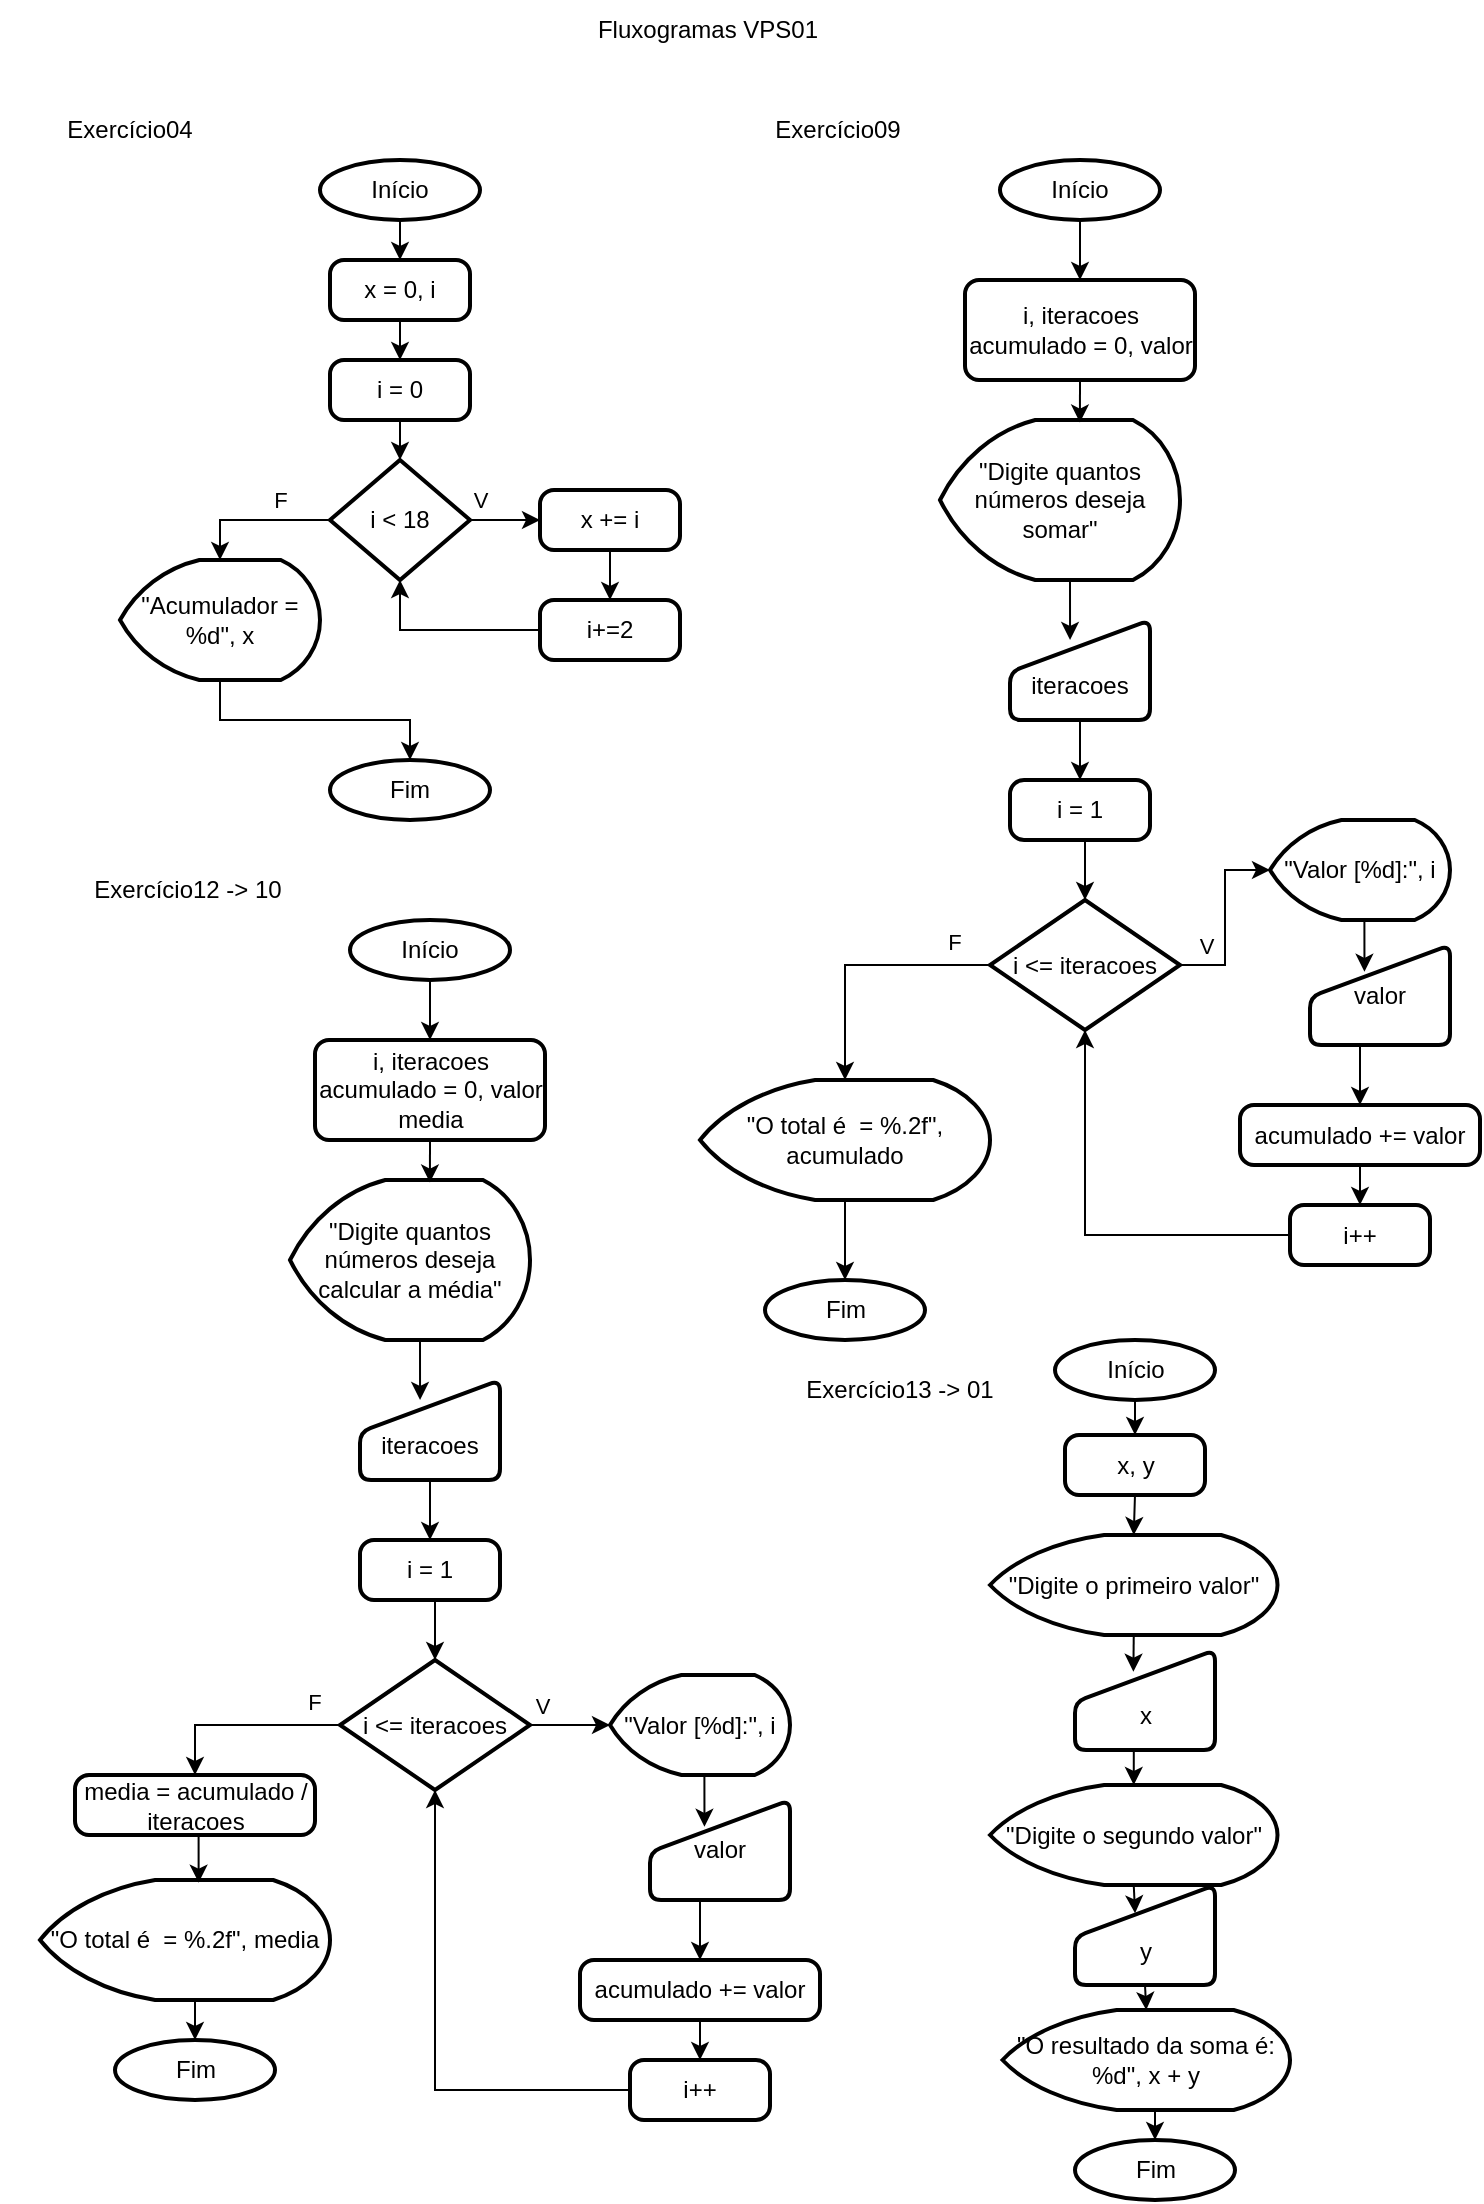<mxfile version="24.1.0" type="device">
  <diagram name="Página-1" id="20wIhAgXwrCOlTMMM4B0">
    <mxGraphModel dx="1195" dy="650" grid="1" gridSize="10" guides="1" tooltips="1" connect="1" arrows="1" fold="1" page="1" pageScale="1" pageWidth="827" pageHeight="1169" math="0" shadow="0">
      <root>
        <mxCell id="0" />
        <mxCell id="1" parent="0" />
        <mxCell id="RI59Vdfu-hfKsCAO-sGh-1" value="Fluxogramas VPS01" style="text;html=1;align=center;verticalAlign=middle;whiteSpace=wrap;rounded=0;" vertex="1" parent="1">
          <mxGeometry x="349" y="30" width="130" height="30" as="geometry" />
        </mxCell>
        <mxCell id="RI59Vdfu-hfKsCAO-sGh-2" value="Exercício04" style="text;html=1;align=center;verticalAlign=middle;whiteSpace=wrap;rounded=0;" vertex="1" parent="1">
          <mxGeometry x="60" y="80" width="130" height="30" as="geometry" />
        </mxCell>
        <mxCell id="RI59Vdfu-hfKsCAO-sGh-12" style="edgeStyle=orthogonalEdgeStyle;rounded=0;orthogonalLoop=1;jettySize=auto;html=1;exitX=0.5;exitY=1;exitDx=0;exitDy=0;exitPerimeter=0;entryX=0.5;entryY=0;entryDx=0;entryDy=0;" edge="1" parent="1" source="RI59Vdfu-hfKsCAO-sGh-5" target="RI59Vdfu-hfKsCAO-sGh-7">
          <mxGeometry relative="1" as="geometry" />
        </mxCell>
        <mxCell id="RI59Vdfu-hfKsCAO-sGh-5" value="Início" style="strokeWidth=2;html=1;shape=mxgraph.flowchart.start_1;whiteSpace=wrap;" vertex="1" parent="1">
          <mxGeometry x="220" y="110" width="80" height="30" as="geometry" />
        </mxCell>
        <mxCell id="RI59Vdfu-hfKsCAO-sGh-6" value="Fim" style="strokeWidth=2;html=1;shape=mxgraph.flowchart.start_1;whiteSpace=wrap;" vertex="1" parent="1">
          <mxGeometry x="225" y="410" width="80" height="30" as="geometry" />
        </mxCell>
        <mxCell id="RI59Vdfu-hfKsCAO-sGh-14" style="edgeStyle=orthogonalEdgeStyle;rounded=0;orthogonalLoop=1;jettySize=auto;html=1;exitX=0.5;exitY=1;exitDx=0;exitDy=0;entryX=0.5;entryY=0;entryDx=0;entryDy=0;" edge="1" parent="1" source="RI59Vdfu-hfKsCAO-sGh-7" target="RI59Vdfu-hfKsCAO-sGh-8">
          <mxGeometry relative="1" as="geometry" />
        </mxCell>
        <mxCell id="RI59Vdfu-hfKsCAO-sGh-7" value="x = 0, i" style="rounded=1;whiteSpace=wrap;html=1;absoluteArcSize=1;arcSize=14;strokeWidth=2;" vertex="1" parent="1">
          <mxGeometry x="225" y="160" width="70" height="30" as="geometry" />
        </mxCell>
        <mxCell id="RI59Vdfu-hfKsCAO-sGh-8" value="i = 0" style="rounded=1;whiteSpace=wrap;html=1;absoluteArcSize=1;arcSize=14;strokeWidth=2;" vertex="1" parent="1">
          <mxGeometry x="225" y="210" width="70" height="30" as="geometry" />
        </mxCell>
        <mxCell id="RI59Vdfu-hfKsCAO-sGh-17" value="V" style="edgeStyle=orthogonalEdgeStyle;rounded=0;orthogonalLoop=1;jettySize=auto;html=1;exitX=1;exitY=0.5;exitDx=0;exitDy=0;exitPerimeter=0;entryX=0;entryY=0.5;entryDx=0;entryDy=0;" edge="1" parent="1" source="RI59Vdfu-hfKsCAO-sGh-10" target="RI59Vdfu-hfKsCAO-sGh-16">
          <mxGeometry x="-0.714" y="10" relative="1" as="geometry">
            <mxPoint as="offset" />
          </mxGeometry>
        </mxCell>
        <mxCell id="RI59Vdfu-hfKsCAO-sGh-10" value="i &amp;lt; 18" style="strokeWidth=2;html=1;shape=mxgraph.flowchart.decision;whiteSpace=wrap;" vertex="1" parent="1">
          <mxGeometry x="225" y="260" width="70" height="60" as="geometry" />
        </mxCell>
        <mxCell id="RI59Vdfu-hfKsCAO-sGh-11" value="i+=2" style="rounded=1;whiteSpace=wrap;html=1;absoluteArcSize=1;arcSize=14;strokeWidth=2;" vertex="1" parent="1">
          <mxGeometry x="330" y="330" width="70" height="30" as="geometry" />
        </mxCell>
        <mxCell id="RI59Vdfu-hfKsCAO-sGh-15" style="edgeStyle=orthogonalEdgeStyle;rounded=0;orthogonalLoop=1;jettySize=auto;html=1;exitX=0.5;exitY=1;exitDx=0;exitDy=0;entryX=0.5;entryY=0;entryDx=0;entryDy=0;entryPerimeter=0;" edge="1" parent="1" source="RI59Vdfu-hfKsCAO-sGh-8" target="RI59Vdfu-hfKsCAO-sGh-10">
          <mxGeometry relative="1" as="geometry" />
        </mxCell>
        <mxCell id="RI59Vdfu-hfKsCAO-sGh-18" style="edgeStyle=orthogonalEdgeStyle;rounded=0;orthogonalLoop=1;jettySize=auto;html=1;exitX=0.5;exitY=1;exitDx=0;exitDy=0;entryX=0.5;entryY=0;entryDx=0;entryDy=0;" edge="1" parent="1" source="RI59Vdfu-hfKsCAO-sGh-16" target="RI59Vdfu-hfKsCAO-sGh-11">
          <mxGeometry relative="1" as="geometry" />
        </mxCell>
        <mxCell id="RI59Vdfu-hfKsCAO-sGh-16" value="x += i" style="rounded=1;whiteSpace=wrap;html=1;absoluteArcSize=1;arcSize=14;strokeWidth=2;" vertex="1" parent="1">
          <mxGeometry x="330" y="275" width="70" height="30" as="geometry" />
        </mxCell>
        <mxCell id="RI59Vdfu-hfKsCAO-sGh-19" style="edgeStyle=orthogonalEdgeStyle;rounded=0;orthogonalLoop=1;jettySize=auto;html=1;exitX=0;exitY=0.5;exitDx=0;exitDy=0;entryX=0.5;entryY=1;entryDx=0;entryDy=0;entryPerimeter=0;" edge="1" parent="1" source="RI59Vdfu-hfKsCAO-sGh-11" target="RI59Vdfu-hfKsCAO-sGh-10">
          <mxGeometry relative="1" as="geometry" />
        </mxCell>
        <mxCell id="RI59Vdfu-hfKsCAO-sGh-20" value="F" style="edgeStyle=orthogonalEdgeStyle;rounded=0;orthogonalLoop=1;jettySize=auto;html=1;exitX=0;exitY=0.5;exitDx=0;exitDy=0;exitPerimeter=0;entryX=0.5;entryY=0;entryDx=0;entryDy=0;entryPerimeter=0;" edge="1" parent="1" source="RI59Vdfu-hfKsCAO-sGh-10" target="RI59Vdfu-hfKsCAO-sGh-21">
          <mxGeometry x="-0.333" y="-10" relative="1" as="geometry">
            <mxPoint as="offset" />
          </mxGeometry>
        </mxCell>
        <mxCell id="RI59Vdfu-hfKsCAO-sGh-21" value="&quot;Acumulador = %d&quot;, x" style="strokeWidth=2;html=1;shape=mxgraph.flowchart.display;whiteSpace=wrap;" vertex="1" parent="1">
          <mxGeometry x="120" y="310" width="100" height="60" as="geometry" />
        </mxCell>
        <mxCell id="RI59Vdfu-hfKsCAO-sGh-22" style="edgeStyle=orthogonalEdgeStyle;rounded=0;orthogonalLoop=1;jettySize=auto;html=1;exitX=0.5;exitY=1;exitDx=0;exitDy=0;exitPerimeter=0;entryX=0.5;entryY=0;entryDx=0;entryDy=0;entryPerimeter=0;" edge="1" parent="1" source="RI59Vdfu-hfKsCAO-sGh-21" target="RI59Vdfu-hfKsCAO-sGh-6">
          <mxGeometry relative="1" as="geometry" />
        </mxCell>
        <mxCell id="RI59Vdfu-hfKsCAO-sGh-23" value="Exercício09" style="text;html=1;align=center;verticalAlign=middle;whiteSpace=wrap;rounded=0;" vertex="1" parent="1">
          <mxGeometry x="414" y="80" width="130" height="30" as="geometry" />
        </mxCell>
        <mxCell id="RI59Vdfu-hfKsCAO-sGh-24" style="edgeStyle=orthogonalEdgeStyle;rounded=0;orthogonalLoop=1;jettySize=auto;html=1;exitX=0.5;exitY=1;exitDx=0;exitDy=0;exitPerimeter=0;entryX=0.5;entryY=0;entryDx=0;entryDy=0;" edge="1" parent="1" source="RI59Vdfu-hfKsCAO-sGh-25" target="RI59Vdfu-hfKsCAO-sGh-28">
          <mxGeometry relative="1" as="geometry" />
        </mxCell>
        <mxCell id="RI59Vdfu-hfKsCAO-sGh-25" value="Início" style="strokeWidth=2;html=1;shape=mxgraph.flowchart.start_1;whiteSpace=wrap;" vertex="1" parent="1">
          <mxGeometry x="560" y="110" width="80" height="30" as="geometry" />
        </mxCell>
        <mxCell id="RI59Vdfu-hfKsCAO-sGh-26" value="Fim" style="strokeWidth=2;html=1;shape=mxgraph.flowchart.start_1;whiteSpace=wrap;" vertex="1" parent="1">
          <mxGeometry x="442.5" y="670" width="80" height="30" as="geometry" />
        </mxCell>
        <mxCell id="RI59Vdfu-hfKsCAO-sGh-28" value="i, iteracoes&lt;div&gt;acumulado = 0, valor&lt;/div&gt;" style="rounded=1;whiteSpace=wrap;html=1;absoluteArcSize=1;arcSize=14;strokeWidth=2;" vertex="1" parent="1">
          <mxGeometry x="542.5" y="170" width="115" height="50" as="geometry" />
        </mxCell>
        <mxCell id="RI59Vdfu-hfKsCAO-sGh-29" value="i = 1" style="rounded=1;whiteSpace=wrap;html=1;absoluteArcSize=1;arcSize=14;strokeWidth=2;" vertex="1" parent="1">
          <mxGeometry x="565" y="420" width="70" height="30" as="geometry" />
        </mxCell>
        <mxCell id="RI59Vdfu-hfKsCAO-sGh-30" value="V" style="edgeStyle=orthogonalEdgeStyle;rounded=0;orthogonalLoop=1;jettySize=auto;html=1;exitX=1;exitY=0.5;exitDx=0;exitDy=0;exitPerimeter=0;entryX=0;entryY=0.5;entryDx=0;entryDy=0;entryPerimeter=0;" edge="1" parent="1" source="RI59Vdfu-hfKsCAO-sGh-31" target="RI59Vdfu-hfKsCAO-sGh-48">
          <mxGeometry x="-0.714" y="10" relative="1" as="geometry">
            <mxPoint as="offset" />
            <mxPoint x="670" y="530" as="targetPoint" />
          </mxGeometry>
        </mxCell>
        <mxCell id="RI59Vdfu-hfKsCAO-sGh-31" value="i &amp;lt;= iteracoes" style="strokeWidth=2;html=1;shape=mxgraph.flowchart.decision;whiteSpace=wrap;" vertex="1" parent="1">
          <mxGeometry x="555" y="480" width="95" height="65" as="geometry" />
        </mxCell>
        <mxCell id="RI59Vdfu-hfKsCAO-sGh-32" value="i++" style="rounded=1;whiteSpace=wrap;html=1;absoluteArcSize=1;arcSize=14;strokeWidth=2;" vertex="1" parent="1">
          <mxGeometry x="705" y="632.5" width="70" height="30" as="geometry" />
        </mxCell>
        <mxCell id="RI59Vdfu-hfKsCAO-sGh-33" style="edgeStyle=orthogonalEdgeStyle;rounded=0;orthogonalLoop=1;jettySize=auto;html=1;exitX=0.5;exitY=1;exitDx=0;exitDy=0;entryX=0.5;entryY=0;entryDx=0;entryDy=0;entryPerimeter=0;" edge="1" parent="1" source="RI59Vdfu-hfKsCAO-sGh-29" target="RI59Vdfu-hfKsCAO-sGh-31">
          <mxGeometry relative="1" as="geometry">
            <mxPoint x="600.0" y="455" as="sourcePoint" />
          </mxGeometry>
        </mxCell>
        <mxCell id="RI59Vdfu-hfKsCAO-sGh-36" style="edgeStyle=orthogonalEdgeStyle;rounded=0;orthogonalLoop=1;jettySize=auto;html=1;exitX=0;exitY=0.5;exitDx=0;exitDy=0;entryX=0.5;entryY=1;entryDx=0;entryDy=0;entryPerimeter=0;" edge="1" parent="1" source="RI59Vdfu-hfKsCAO-sGh-32" target="RI59Vdfu-hfKsCAO-sGh-31">
          <mxGeometry relative="1" as="geometry" />
        </mxCell>
        <mxCell id="RI59Vdfu-hfKsCAO-sGh-37" value="F" style="edgeStyle=orthogonalEdgeStyle;rounded=0;orthogonalLoop=1;jettySize=auto;html=1;exitX=0;exitY=0.5;exitDx=0;exitDy=0;exitPerimeter=0;entryX=0.5;entryY=0;entryDx=0;entryDy=0;entryPerimeter=0;" edge="1" parent="1" source="RI59Vdfu-hfKsCAO-sGh-31" target="RI59Vdfu-hfKsCAO-sGh-38">
          <mxGeometry x="-0.721" y="-12" relative="1" as="geometry">
            <mxPoint as="offset" />
          </mxGeometry>
        </mxCell>
        <mxCell id="RI59Vdfu-hfKsCAO-sGh-38" value="&quot;O total é&amp;nbsp; = %.2f&quot;, acumulado" style="strokeWidth=2;html=1;shape=mxgraph.flowchart.display;whiteSpace=wrap;" vertex="1" parent="1">
          <mxGeometry x="410" y="570" width="145" height="60" as="geometry" />
        </mxCell>
        <mxCell id="RI59Vdfu-hfKsCAO-sGh-39" style="edgeStyle=orthogonalEdgeStyle;rounded=0;orthogonalLoop=1;jettySize=auto;html=1;exitX=0.5;exitY=1;exitDx=0;exitDy=0;exitPerimeter=0;entryX=0.5;entryY=0;entryDx=0;entryDy=0;entryPerimeter=0;" edge="1" parent="1" source="RI59Vdfu-hfKsCAO-sGh-38" target="RI59Vdfu-hfKsCAO-sGh-26">
          <mxGeometry relative="1" as="geometry">
            <mxPoint x="515.0" y="710" as="sourcePoint" />
          </mxGeometry>
        </mxCell>
        <mxCell id="RI59Vdfu-hfKsCAO-sGh-44" style="edgeStyle=orthogonalEdgeStyle;rounded=0;orthogonalLoop=1;jettySize=auto;html=1;exitX=0.5;exitY=1;exitDx=0;exitDy=0;exitPerimeter=0;entryX=0.429;entryY=0.2;entryDx=0;entryDy=0;entryPerimeter=0;" edge="1" parent="1" source="RI59Vdfu-hfKsCAO-sGh-40" target="RI59Vdfu-hfKsCAO-sGh-45">
          <mxGeometry relative="1" as="geometry" />
        </mxCell>
        <mxCell id="RI59Vdfu-hfKsCAO-sGh-40" value="&quot;Digite quantos números deseja somar&quot;" style="strokeWidth=2;html=1;shape=mxgraph.flowchart.display;whiteSpace=wrap;" vertex="1" parent="1">
          <mxGeometry x="530" y="240" width="120" height="80" as="geometry" />
        </mxCell>
        <mxCell id="RI59Vdfu-hfKsCAO-sGh-43" style="edgeStyle=orthogonalEdgeStyle;rounded=0;orthogonalLoop=1;jettySize=auto;html=1;exitX=0.5;exitY=1;exitDx=0;exitDy=0;entryX=0.583;entryY=0.016;entryDx=0;entryDy=0;entryPerimeter=0;" edge="1" parent="1" source="RI59Vdfu-hfKsCAO-sGh-28" target="RI59Vdfu-hfKsCAO-sGh-40">
          <mxGeometry relative="1" as="geometry" />
        </mxCell>
        <mxCell id="RI59Vdfu-hfKsCAO-sGh-47" style="edgeStyle=orthogonalEdgeStyle;rounded=0;orthogonalLoop=1;jettySize=auto;html=1;entryX=0.5;entryY=0;entryDx=0;entryDy=0;" edge="1" parent="1" source="RI59Vdfu-hfKsCAO-sGh-45" target="RI59Vdfu-hfKsCAO-sGh-29">
          <mxGeometry relative="1" as="geometry" />
        </mxCell>
        <mxCell id="RI59Vdfu-hfKsCAO-sGh-45" value="&lt;div&gt;&lt;br&gt;&lt;/div&gt;&lt;div&gt;&lt;span style=&quot;background-color: initial;&quot;&gt;iteracoes&lt;/span&gt;&lt;br&gt;&lt;/div&gt;" style="html=1;strokeWidth=2;shape=manualInput;whiteSpace=wrap;rounded=1;size=26;arcSize=11;" vertex="1" parent="1">
          <mxGeometry x="565" y="340" width="70" height="50" as="geometry" />
        </mxCell>
        <mxCell id="RI59Vdfu-hfKsCAO-sGh-48" value="&quot;Valor [%d]:&quot;, i" style="strokeWidth=2;html=1;shape=mxgraph.flowchart.display;whiteSpace=wrap;" vertex="1" parent="1">
          <mxGeometry x="695" y="440" width="90" height="50" as="geometry" />
        </mxCell>
        <mxCell id="RI59Vdfu-hfKsCAO-sGh-51" style="edgeStyle=orthogonalEdgeStyle;rounded=0;orthogonalLoop=1;jettySize=auto;html=1;exitX=0.5;exitY=1;exitDx=0;exitDy=0;entryX=0.5;entryY=0;entryDx=0;entryDy=0;" edge="1" parent="1" source="RI59Vdfu-hfKsCAO-sGh-49" target="RI59Vdfu-hfKsCAO-sGh-50">
          <mxGeometry relative="1" as="geometry" />
        </mxCell>
        <mxCell id="RI59Vdfu-hfKsCAO-sGh-49" value="valor" style="html=1;strokeWidth=2;shape=manualInput;whiteSpace=wrap;rounded=1;size=26;arcSize=11;" vertex="1" parent="1">
          <mxGeometry x="715" y="502.5" width="70" height="50" as="geometry" />
        </mxCell>
        <mxCell id="RI59Vdfu-hfKsCAO-sGh-52" style="edgeStyle=orthogonalEdgeStyle;rounded=0;orthogonalLoop=1;jettySize=auto;html=1;exitX=0.5;exitY=1;exitDx=0;exitDy=0;entryX=0.5;entryY=0;entryDx=0;entryDy=0;" edge="1" parent="1" source="RI59Vdfu-hfKsCAO-sGh-50" target="RI59Vdfu-hfKsCAO-sGh-32">
          <mxGeometry relative="1" as="geometry" />
        </mxCell>
        <mxCell id="RI59Vdfu-hfKsCAO-sGh-50" value="acumulado += valor" style="rounded=1;whiteSpace=wrap;html=1;absoluteArcSize=1;arcSize=14;strokeWidth=2;" vertex="1" parent="1">
          <mxGeometry x="680" y="582.5" width="120" height="30" as="geometry" />
        </mxCell>
        <mxCell id="RI59Vdfu-hfKsCAO-sGh-53" style="edgeStyle=orthogonalEdgeStyle;rounded=0;orthogonalLoop=1;jettySize=auto;html=1;exitX=0.5;exitY=1;exitDx=0;exitDy=0;exitPerimeter=0;entryX=0.389;entryY=0.268;entryDx=0;entryDy=0;entryPerimeter=0;" edge="1" parent="1" source="RI59Vdfu-hfKsCAO-sGh-48" target="RI59Vdfu-hfKsCAO-sGh-49">
          <mxGeometry relative="1" as="geometry" />
        </mxCell>
        <mxCell id="RI59Vdfu-hfKsCAO-sGh-55" value="Exercício12 -&amp;gt; 10" style="text;html=1;align=center;verticalAlign=middle;whiteSpace=wrap;rounded=0;" vertex="1" parent="1">
          <mxGeometry x="89" y="460" width="130" height="30" as="geometry" />
        </mxCell>
        <mxCell id="RI59Vdfu-hfKsCAO-sGh-56" style="edgeStyle=orthogonalEdgeStyle;rounded=0;orthogonalLoop=1;jettySize=auto;html=1;exitX=0.5;exitY=1;exitDx=0;exitDy=0;exitPerimeter=0;entryX=0.5;entryY=0;entryDx=0;entryDy=0;" edge="1" parent="1" source="RI59Vdfu-hfKsCAO-sGh-57" target="RI59Vdfu-hfKsCAO-sGh-59">
          <mxGeometry relative="1" as="geometry" />
        </mxCell>
        <mxCell id="RI59Vdfu-hfKsCAO-sGh-57" value="Início" style="strokeWidth=2;html=1;shape=mxgraph.flowchart.start_1;whiteSpace=wrap;" vertex="1" parent="1">
          <mxGeometry x="235" y="490" width="80" height="30" as="geometry" />
        </mxCell>
        <mxCell id="RI59Vdfu-hfKsCAO-sGh-58" value="Fim" style="strokeWidth=2;html=1;shape=mxgraph.flowchart.start_1;whiteSpace=wrap;" vertex="1" parent="1">
          <mxGeometry x="117.5" y="1050" width="80" height="30" as="geometry" />
        </mxCell>
        <mxCell id="RI59Vdfu-hfKsCAO-sGh-59" value="i, iteracoes&lt;div&gt;acumulado = 0, valor&lt;/div&gt;&lt;div&gt;media&lt;/div&gt;" style="rounded=1;whiteSpace=wrap;html=1;absoluteArcSize=1;arcSize=14;strokeWidth=2;" vertex="1" parent="1">
          <mxGeometry x="217.5" y="550" width="115" height="50" as="geometry" />
        </mxCell>
        <mxCell id="RI59Vdfu-hfKsCAO-sGh-60" value="i = 1" style="rounded=1;whiteSpace=wrap;html=1;absoluteArcSize=1;arcSize=14;strokeWidth=2;" vertex="1" parent="1">
          <mxGeometry x="240" y="800" width="70" height="30" as="geometry" />
        </mxCell>
        <mxCell id="RI59Vdfu-hfKsCAO-sGh-61" value="V" style="edgeStyle=orthogonalEdgeStyle;rounded=0;orthogonalLoop=1;jettySize=auto;html=1;exitX=1;exitY=0.5;exitDx=0;exitDy=0;exitPerimeter=0;entryX=0;entryY=0.5;entryDx=0;entryDy=0;entryPerimeter=0;" edge="1" parent="1" source="RI59Vdfu-hfKsCAO-sGh-62" target="RI59Vdfu-hfKsCAO-sGh-74">
          <mxGeometry x="-0.714" y="10" relative="1" as="geometry">
            <mxPoint as="offset" />
            <mxPoint x="345" y="910" as="targetPoint" />
          </mxGeometry>
        </mxCell>
        <mxCell id="RI59Vdfu-hfKsCAO-sGh-62" value="i &amp;lt;= iteracoes" style="strokeWidth=2;html=1;shape=mxgraph.flowchart.decision;whiteSpace=wrap;" vertex="1" parent="1">
          <mxGeometry x="230" y="860" width="95" height="65" as="geometry" />
        </mxCell>
        <mxCell id="RI59Vdfu-hfKsCAO-sGh-63" value="i++" style="rounded=1;whiteSpace=wrap;html=1;absoluteArcSize=1;arcSize=14;strokeWidth=2;" vertex="1" parent="1">
          <mxGeometry x="375" y="1060" width="70" height="30" as="geometry" />
        </mxCell>
        <mxCell id="RI59Vdfu-hfKsCAO-sGh-64" style="edgeStyle=orthogonalEdgeStyle;rounded=0;orthogonalLoop=1;jettySize=auto;html=1;exitX=0.5;exitY=1;exitDx=0;exitDy=0;entryX=0.5;entryY=0;entryDx=0;entryDy=0;entryPerimeter=0;" edge="1" parent="1" source="RI59Vdfu-hfKsCAO-sGh-60" target="RI59Vdfu-hfKsCAO-sGh-62">
          <mxGeometry relative="1" as="geometry">
            <mxPoint x="275.0" y="835" as="sourcePoint" />
          </mxGeometry>
        </mxCell>
        <mxCell id="RI59Vdfu-hfKsCAO-sGh-65" style="edgeStyle=orthogonalEdgeStyle;rounded=0;orthogonalLoop=1;jettySize=auto;html=1;exitX=0;exitY=0.5;exitDx=0;exitDy=0;entryX=0.5;entryY=1;entryDx=0;entryDy=0;entryPerimeter=0;" edge="1" parent="1" source="RI59Vdfu-hfKsCAO-sGh-63" target="RI59Vdfu-hfKsCAO-sGh-62">
          <mxGeometry relative="1" as="geometry" />
        </mxCell>
        <mxCell id="RI59Vdfu-hfKsCAO-sGh-66" value="F" style="edgeStyle=orthogonalEdgeStyle;rounded=0;orthogonalLoop=1;jettySize=auto;html=1;exitX=0;exitY=0.5;exitDx=0;exitDy=0;exitPerimeter=0;entryX=0.5;entryY=0;entryDx=0;entryDy=0;" edge="1" parent="1" source="RI59Vdfu-hfKsCAO-sGh-62" target="RI59Vdfu-hfKsCAO-sGh-80">
          <mxGeometry x="-0.721" y="-12" relative="1" as="geometry">
            <mxPoint as="offset" />
          </mxGeometry>
        </mxCell>
        <mxCell id="RI59Vdfu-hfKsCAO-sGh-67" value="&quot;O total é&amp;nbsp; = %.2f&quot;, media" style="strokeWidth=2;html=1;shape=mxgraph.flowchart.display;whiteSpace=wrap;" vertex="1" parent="1">
          <mxGeometry x="80" y="970" width="145" height="60" as="geometry" />
        </mxCell>
        <mxCell id="RI59Vdfu-hfKsCAO-sGh-68" style="edgeStyle=orthogonalEdgeStyle;rounded=0;orthogonalLoop=1;jettySize=auto;html=1;exitX=0.5;exitY=1;exitDx=0;exitDy=0;exitPerimeter=0;entryX=0.5;entryY=0;entryDx=0;entryDy=0;entryPerimeter=0;" edge="1" parent="1" source="RI59Vdfu-hfKsCAO-sGh-67" target="RI59Vdfu-hfKsCAO-sGh-58">
          <mxGeometry relative="1" as="geometry">
            <mxPoint x="190.0" y="1090" as="sourcePoint" />
          </mxGeometry>
        </mxCell>
        <mxCell id="RI59Vdfu-hfKsCAO-sGh-69" style="edgeStyle=orthogonalEdgeStyle;rounded=0;orthogonalLoop=1;jettySize=auto;html=1;exitX=0.5;exitY=1;exitDx=0;exitDy=0;exitPerimeter=0;entryX=0.429;entryY=0.2;entryDx=0;entryDy=0;entryPerimeter=0;" edge="1" parent="1" source="RI59Vdfu-hfKsCAO-sGh-70" target="RI59Vdfu-hfKsCAO-sGh-73">
          <mxGeometry relative="1" as="geometry" />
        </mxCell>
        <mxCell id="RI59Vdfu-hfKsCAO-sGh-70" value="&quot;Digite quantos números deseja calcular a média&quot;" style="strokeWidth=2;html=1;shape=mxgraph.flowchart.display;whiteSpace=wrap;" vertex="1" parent="1">
          <mxGeometry x="205" y="620" width="120" height="80" as="geometry" />
        </mxCell>
        <mxCell id="RI59Vdfu-hfKsCAO-sGh-71" style="edgeStyle=orthogonalEdgeStyle;rounded=0;orthogonalLoop=1;jettySize=auto;html=1;exitX=0.5;exitY=1;exitDx=0;exitDy=0;entryX=0.583;entryY=0.016;entryDx=0;entryDy=0;entryPerimeter=0;" edge="1" parent="1" source="RI59Vdfu-hfKsCAO-sGh-59" target="RI59Vdfu-hfKsCAO-sGh-70">
          <mxGeometry relative="1" as="geometry" />
        </mxCell>
        <mxCell id="RI59Vdfu-hfKsCAO-sGh-72" style="edgeStyle=orthogonalEdgeStyle;rounded=0;orthogonalLoop=1;jettySize=auto;html=1;entryX=0.5;entryY=0;entryDx=0;entryDy=0;" edge="1" parent="1" source="RI59Vdfu-hfKsCAO-sGh-73" target="RI59Vdfu-hfKsCAO-sGh-60">
          <mxGeometry relative="1" as="geometry" />
        </mxCell>
        <mxCell id="RI59Vdfu-hfKsCAO-sGh-73" value="&lt;div&gt;&lt;br&gt;&lt;/div&gt;&lt;div&gt;&lt;span style=&quot;background-color: initial;&quot;&gt;iteracoes&lt;/span&gt;&lt;br&gt;&lt;/div&gt;" style="html=1;strokeWidth=2;shape=manualInput;whiteSpace=wrap;rounded=1;size=26;arcSize=11;" vertex="1" parent="1">
          <mxGeometry x="240" y="720" width="70" height="50" as="geometry" />
        </mxCell>
        <mxCell id="RI59Vdfu-hfKsCAO-sGh-74" value="&quot;Valor [%d]:&quot;, i" style="strokeWidth=2;html=1;shape=mxgraph.flowchart.display;whiteSpace=wrap;" vertex="1" parent="1">
          <mxGeometry x="365" y="867.5" width="90" height="50" as="geometry" />
        </mxCell>
        <mxCell id="RI59Vdfu-hfKsCAO-sGh-75" style="edgeStyle=orthogonalEdgeStyle;rounded=0;orthogonalLoop=1;jettySize=auto;html=1;exitX=0.5;exitY=1;exitDx=0;exitDy=0;entryX=0.5;entryY=0;entryDx=0;entryDy=0;" edge="1" parent="1" source="RI59Vdfu-hfKsCAO-sGh-76" target="RI59Vdfu-hfKsCAO-sGh-78">
          <mxGeometry relative="1" as="geometry" />
        </mxCell>
        <mxCell id="RI59Vdfu-hfKsCAO-sGh-76" value="valor" style="html=1;strokeWidth=2;shape=manualInput;whiteSpace=wrap;rounded=1;size=26;arcSize=11;" vertex="1" parent="1">
          <mxGeometry x="385" y="930" width="70" height="50" as="geometry" />
        </mxCell>
        <mxCell id="RI59Vdfu-hfKsCAO-sGh-77" style="edgeStyle=orthogonalEdgeStyle;rounded=0;orthogonalLoop=1;jettySize=auto;html=1;exitX=0.5;exitY=1;exitDx=0;exitDy=0;entryX=0.5;entryY=0;entryDx=0;entryDy=0;" edge="1" parent="1" source="RI59Vdfu-hfKsCAO-sGh-78" target="RI59Vdfu-hfKsCAO-sGh-63">
          <mxGeometry relative="1" as="geometry" />
        </mxCell>
        <mxCell id="RI59Vdfu-hfKsCAO-sGh-78" value="acumulado += valor" style="rounded=1;whiteSpace=wrap;html=1;absoluteArcSize=1;arcSize=14;strokeWidth=2;" vertex="1" parent="1">
          <mxGeometry x="350" y="1010" width="120" height="30" as="geometry" />
        </mxCell>
        <mxCell id="RI59Vdfu-hfKsCAO-sGh-79" style="edgeStyle=orthogonalEdgeStyle;rounded=0;orthogonalLoop=1;jettySize=auto;html=1;exitX=0.5;exitY=1;exitDx=0;exitDy=0;exitPerimeter=0;entryX=0.389;entryY=0.268;entryDx=0;entryDy=0;entryPerimeter=0;" edge="1" parent="1" source="RI59Vdfu-hfKsCAO-sGh-74" target="RI59Vdfu-hfKsCAO-sGh-76">
          <mxGeometry relative="1" as="geometry" />
        </mxCell>
        <mxCell id="RI59Vdfu-hfKsCAO-sGh-80" value="media = acumulado / iteracoes" style="rounded=1;whiteSpace=wrap;html=1;absoluteArcSize=1;arcSize=14;strokeWidth=2;" vertex="1" parent="1">
          <mxGeometry x="97.5" y="917.5" width="120" height="30" as="geometry" />
        </mxCell>
        <mxCell id="RI59Vdfu-hfKsCAO-sGh-81" style="edgeStyle=orthogonalEdgeStyle;rounded=0;orthogonalLoop=1;jettySize=auto;html=1;exitX=0.5;exitY=1;exitDx=0;exitDy=0;entryX=0.547;entryY=0.022;entryDx=0;entryDy=0;entryPerimeter=0;" edge="1" parent="1" source="RI59Vdfu-hfKsCAO-sGh-80" target="RI59Vdfu-hfKsCAO-sGh-67">
          <mxGeometry relative="1" as="geometry" />
        </mxCell>
        <mxCell id="RI59Vdfu-hfKsCAO-sGh-82" value="Exercício13 -&amp;gt; 01" style="text;html=1;align=center;verticalAlign=middle;whiteSpace=wrap;rounded=0;" vertex="1" parent="1">
          <mxGeometry x="445" y="710" width="130" height="30" as="geometry" />
        </mxCell>
        <mxCell id="RI59Vdfu-hfKsCAO-sGh-83" value="x, y" style="rounded=1;whiteSpace=wrap;html=1;absoluteArcSize=1;arcSize=14;strokeWidth=2;" vertex="1" parent="1">
          <mxGeometry x="592.5" y="747.5" width="70" height="30" as="geometry" />
        </mxCell>
        <mxCell id="RI59Vdfu-hfKsCAO-sGh-92" style="edgeStyle=orthogonalEdgeStyle;rounded=0;orthogonalLoop=1;jettySize=auto;html=1;exitX=0.5;exitY=1;exitDx=0;exitDy=0;exitPerimeter=0;entryX=0.5;entryY=0;entryDx=0;entryDy=0;" edge="1" parent="1" source="RI59Vdfu-hfKsCAO-sGh-84" target="RI59Vdfu-hfKsCAO-sGh-83">
          <mxGeometry relative="1" as="geometry" />
        </mxCell>
        <mxCell id="RI59Vdfu-hfKsCAO-sGh-84" value="Início" style="strokeWidth=2;html=1;shape=mxgraph.flowchart.start_1;whiteSpace=wrap;" vertex="1" parent="1">
          <mxGeometry x="587.5" y="700" width="80" height="30" as="geometry" />
        </mxCell>
        <mxCell id="RI59Vdfu-hfKsCAO-sGh-85" value="Fim" style="strokeWidth=2;html=1;shape=mxgraph.flowchart.start_1;whiteSpace=wrap;" vertex="1" parent="1">
          <mxGeometry x="597.5" y="1100" width="80" height="30" as="geometry" />
        </mxCell>
        <mxCell id="RI59Vdfu-hfKsCAO-sGh-86" value="&quot;Digite o primeiro valor&quot;" style="strokeWidth=2;html=1;shape=mxgraph.flowchart.display;whiteSpace=wrap;" vertex="1" parent="1">
          <mxGeometry x="555" y="797.5" width="143.75" height="50" as="geometry" />
        </mxCell>
        <mxCell id="RI59Vdfu-hfKsCAO-sGh-87" value="&lt;div&gt;&lt;br&gt;&lt;/div&gt;x" style="html=1;strokeWidth=2;shape=manualInput;whiteSpace=wrap;rounded=1;size=26;arcSize=11;" vertex="1" parent="1">
          <mxGeometry x="597.5" y="855" width="70" height="50" as="geometry" />
        </mxCell>
        <mxCell id="RI59Vdfu-hfKsCAO-sGh-89" value="&quot;Digite o segundo valor&quot;" style="strokeWidth=2;html=1;shape=mxgraph.flowchart.display;whiteSpace=wrap;" vertex="1" parent="1">
          <mxGeometry x="555" y="922.5" width="143.75" height="50" as="geometry" />
        </mxCell>
        <mxCell id="RI59Vdfu-hfKsCAO-sGh-90" value="&lt;div&gt;&lt;br&gt;&lt;/div&gt;&lt;div&gt;y&lt;/div&gt;" style="html=1;strokeWidth=2;shape=manualInput;whiteSpace=wrap;rounded=1;size=26;arcSize=11;" vertex="1" parent="1">
          <mxGeometry x="597.5" y="972.5" width="70" height="50" as="geometry" />
        </mxCell>
        <mxCell id="RI59Vdfu-hfKsCAO-sGh-91" value="&quot;O resultado da soma é: %d&quot;, x + y" style="strokeWidth=2;html=1;shape=mxgraph.flowchart.display;whiteSpace=wrap;" vertex="1" parent="1">
          <mxGeometry x="561.25" y="1035" width="143.75" height="50" as="geometry" />
        </mxCell>
        <mxCell id="RI59Vdfu-hfKsCAO-sGh-93" style="edgeStyle=orthogonalEdgeStyle;rounded=0;orthogonalLoop=1;jettySize=auto;html=1;exitX=0.5;exitY=1;exitDx=0;exitDy=0;entryX=0.5;entryY=0;entryDx=0;entryDy=0;entryPerimeter=0;" edge="1" parent="1" source="RI59Vdfu-hfKsCAO-sGh-83" target="RI59Vdfu-hfKsCAO-sGh-86">
          <mxGeometry relative="1" as="geometry" />
        </mxCell>
        <mxCell id="RI59Vdfu-hfKsCAO-sGh-94" style="edgeStyle=orthogonalEdgeStyle;rounded=0;orthogonalLoop=1;jettySize=auto;html=1;exitX=0.5;exitY=1;exitDx=0;exitDy=0;exitPerimeter=0;entryX=0.417;entryY=0.217;entryDx=0;entryDy=0;entryPerimeter=0;" edge="1" parent="1" source="RI59Vdfu-hfKsCAO-sGh-86" target="RI59Vdfu-hfKsCAO-sGh-87">
          <mxGeometry relative="1" as="geometry" />
        </mxCell>
        <mxCell id="RI59Vdfu-hfKsCAO-sGh-95" style="edgeStyle=orthogonalEdgeStyle;rounded=0;orthogonalLoop=1;jettySize=auto;html=1;exitX=0.5;exitY=1;exitDx=0;exitDy=0;entryX=0.5;entryY=0;entryDx=0;entryDy=0;entryPerimeter=0;" edge="1" parent="1" source="RI59Vdfu-hfKsCAO-sGh-87" target="RI59Vdfu-hfKsCAO-sGh-89">
          <mxGeometry relative="1" as="geometry" />
        </mxCell>
        <mxCell id="RI59Vdfu-hfKsCAO-sGh-96" style="edgeStyle=orthogonalEdgeStyle;rounded=0;orthogonalLoop=1;jettySize=auto;html=1;exitX=0.5;exitY=1;exitDx=0;exitDy=0;exitPerimeter=0;entryX=0.429;entryY=0.283;entryDx=0;entryDy=0;entryPerimeter=0;" edge="1" parent="1" source="RI59Vdfu-hfKsCAO-sGh-89" target="RI59Vdfu-hfKsCAO-sGh-90">
          <mxGeometry relative="1" as="geometry" />
        </mxCell>
        <mxCell id="RI59Vdfu-hfKsCAO-sGh-97" style="edgeStyle=orthogonalEdgeStyle;rounded=0;orthogonalLoop=1;jettySize=auto;html=1;exitX=0.5;exitY=1;exitDx=0;exitDy=0;entryX=0.5;entryY=0;entryDx=0;entryDy=0;entryPerimeter=0;" edge="1" parent="1" source="RI59Vdfu-hfKsCAO-sGh-90" target="RI59Vdfu-hfKsCAO-sGh-91">
          <mxGeometry relative="1" as="geometry" />
        </mxCell>
        <mxCell id="RI59Vdfu-hfKsCAO-sGh-98" style="edgeStyle=orthogonalEdgeStyle;rounded=0;orthogonalLoop=1;jettySize=auto;html=1;exitX=0.5;exitY=1;exitDx=0;exitDy=0;exitPerimeter=0;entryX=0.5;entryY=0;entryDx=0;entryDy=0;entryPerimeter=0;" edge="1" parent="1" source="RI59Vdfu-hfKsCAO-sGh-91" target="RI59Vdfu-hfKsCAO-sGh-85">
          <mxGeometry relative="1" as="geometry" />
        </mxCell>
      </root>
    </mxGraphModel>
  </diagram>
</mxfile>
